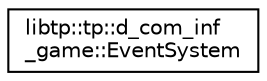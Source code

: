 digraph "Graphical Class Hierarchy"
{
 // LATEX_PDF_SIZE
  edge [fontname="Helvetica",fontsize="10",labelfontname="Helvetica",labelfontsize="10"];
  node [fontname="Helvetica",fontsize="10",shape=record];
  rankdir="LR";
  Node0 [label="libtp::tp::d_com_inf\l_game::EventSystem",height=0.2,width=0.4,color="black", fillcolor="white", style="filled",URL="$d6/d75/structlibtp_1_1tp_1_1d__com__inf__game_1_1EventSystem.html",tooltip="Cutscene and event control system."];
}
